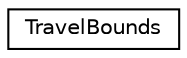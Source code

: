 digraph "Graphical Class Hierarchy"
{
 // LATEX_PDF_SIZE
  edge [fontname="Helvetica",fontsize="10",labelfontname="Helvetica",labelfontsize="10"];
  node [fontname="Helvetica",fontsize="10",shape=record];
  rankdir="LR";
  Node0 [label="TravelBounds",height=0.2,width=0.4,color="black", fillcolor="white", style="filled",URL="$structoperations__research_1_1_travel_bounds.html",tooltip=" "];
}
